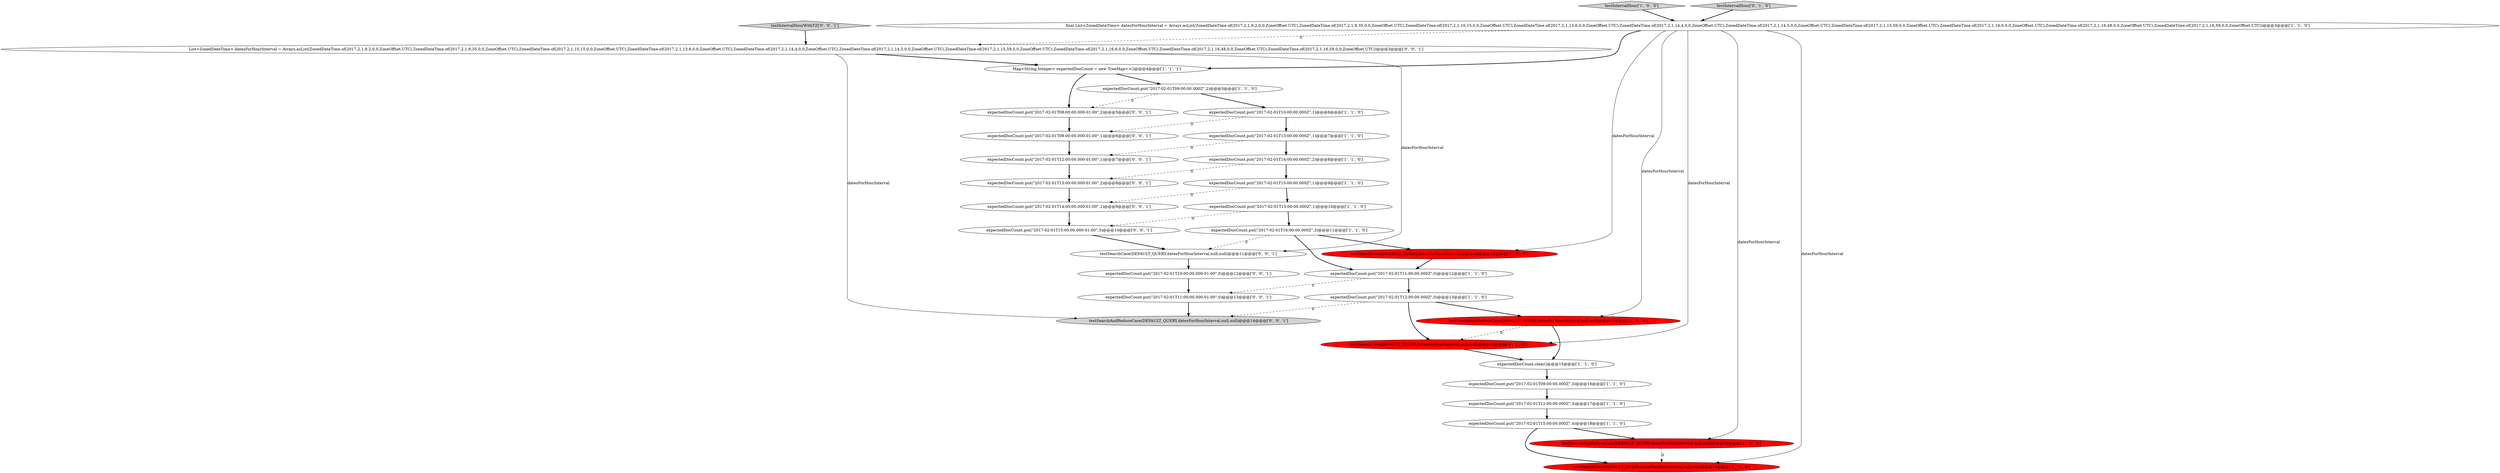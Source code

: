 digraph {
33 [style = filled, label = "testSearchAndReduceCase(DEFAULT_QUERY,datesForHourInterval,null,null)@@@14@@@['0', '0', '1']", fillcolor = lightgray, shape = ellipse image = "AAA0AAABBB3BBB"];
26 [style = filled, label = "expectedDocCount.put(\"2017-02-01T14:00:00.000-01:00\",1)@@@9@@@['0', '0', '1']", fillcolor = white, shape = ellipse image = "AAA0AAABBB3BBB"];
3 [style = filled, label = "testIntervalHour['1', '0', '0']", fillcolor = lightgray, shape = diamond image = "AAA0AAABBB1BBB"];
4 [style = filled, label = "expectedDocCount.put(\"2017-02-01T09:00:00.000Z\",2)@@@5@@@['1', '1', '0']", fillcolor = white, shape = ellipse image = "AAA0AAABBB1BBB"];
16 [style = filled, label = "expectedDocCount.put(\"2017-02-01T12:00:00.000Z\",3)@@@17@@@['1', '1', '0']", fillcolor = white, shape = ellipse image = "AAA0AAABBB1BBB"];
7 [style = filled, label = "expectedDocCount.put(\"2017-02-01T13:00:00.000Z\",1)@@@7@@@['1', '1', '0']", fillcolor = white, shape = ellipse image = "AAA0AAABBB1BBB"];
29 [style = filled, label = "testSearchCase(DEFAULT_QUERY,datesForHourInterval,null,null)@@@11@@@['0', '0', '1']", fillcolor = white, shape = ellipse image = "AAA0AAABBB3BBB"];
32 [style = filled, label = "expectedDocCount.put(\"2017-02-01T09:00:00.000-01:00\",1)@@@6@@@['0', '0', '1']", fillcolor = white, shape = ellipse image = "AAA0AAABBB3BBB"];
10 [style = filled, label = "expectedDocCount.clear()@@@15@@@['1', '1', '0']", fillcolor = white, shape = ellipse image = "AAA0AAABBB1BBB"];
0 [style = filled, label = "expectedDocCount.put(\"2017-02-01T10:00:00.000Z\",1)@@@6@@@['1', '1', '0']", fillcolor = white, shape = ellipse image = "AAA0AAABBB1BBB"];
13 [style = filled, label = "final List<ZonedDateTime> datesForHourInterval = Arrays.asList(ZonedDateTime.of(2017,2,1,9,2,0,0,ZoneOffset.UTC),ZonedDateTime.of(2017,2,1,9,35,0,0,ZoneOffset.UTC),ZonedDateTime.of(2017,2,1,10,15,0,0,ZoneOffset.UTC),ZonedDateTime.of(2017,2,1,13,6,0,0,ZoneOffset.UTC),ZonedDateTime.of(2017,2,1,14,4,0,0,ZoneOffset.UTC),ZonedDateTime.of(2017,2,1,14,5,0,0,ZoneOffset.UTC),ZonedDateTime.of(2017,2,1,15,59,0,0,ZoneOffset.UTC),ZonedDateTime.of(2017,2,1,16,6,0,0,ZoneOffset.UTC),ZonedDateTime.of(2017,2,1,16,48,0,0,ZoneOffset.UTC),ZonedDateTime.of(2017,2,1,16,59,0,0,ZoneOffset.UTC))@@@3@@@['1', '1', '0']", fillcolor = white, shape = ellipse image = "AAA0AAABBB1BBB"];
20 [style = filled, label = "testSearchCase(DEFAULT_QUERY,datesForHourInterval,null,null)@@@14@@@['0', '1', '0']", fillcolor = red, shape = ellipse image = "AAA1AAABBB2BBB"];
30 [style = filled, label = "testIntervalHourWithTZ['0', '0', '1']", fillcolor = lightgray, shape = diamond image = "AAA0AAABBB3BBB"];
6 [style = filled, label = "expectedDocCount.put(\"2017-02-01T09:00:00.000Z\",3)@@@16@@@['1', '1', '0']", fillcolor = white, shape = ellipse image = "AAA0AAABBB1BBB"];
2 [style = filled, label = "expectedDocCount.put(\"2017-02-01T12:00:00.000Z\",0)@@@13@@@['1', '1', '0']", fillcolor = white, shape = ellipse image = "AAA0AAABBB1BBB"];
9 [style = filled, label = "testSearchAndReduceCase(DEFAULT_QUERY,datesForHourInterval,null,null)@@@15@@@['1', '0', '0']", fillcolor = red, shape = ellipse image = "AAA1AAABBB1BBB"];
25 [style = filled, label = "expectedDocCount.put(\"2017-02-01T11:00:00.000-01:00\",0)@@@13@@@['0', '0', '1']", fillcolor = white, shape = ellipse image = "AAA0AAABBB3BBB"];
19 [style = filled, label = "testIntervalHour['0', '1', '0']", fillcolor = lightgray, shape = diamond image = "AAA0AAABBB2BBB"];
14 [style = filled, label = "Map<String,Integer> expectedDocCount = new TreeMap<>()@@@4@@@['1', '1', '1']", fillcolor = white, shape = ellipse image = "AAA0AAABBB1BBB"];
23 [style = filled, label = "expectedDocCount.put(\"2017-02-01T08:00:00.000-01:00\",2)@@@5@@@['0', '0', '1']", fillcolor = white, shape = ellipse image = "AAA0AAABBB3BBB"];
8 [style = filled, label = "expectedDocCount.put(\"2017-02-01T11:00:00.000Z\",0)@@@12@@@['1', '1', '0']", fillcolor = white, shape = ellipse image = "AAA0AAABBB1BBB"];
11 [style = filled, label = "expectedDocCount.put(\"2017-02-01T15:00:00.000Z\",1)@@@9@@@['1', '1', '0']", fillcolor = white, shape = ellipse image = "AAA0AAABBB1BBB"];
18 [style = filled, label = "testSearchCase(DEFAULT_QUERY,datesForHourInterval,null,null)@@@12@@@['1', '0', '0']", fillcolor = red, shape = ellipse image = "AAA1AAABBB1BBB"];
22 [style = filled, label = "expectedDocCount.put(\"2017-02-01T12:00:00.000-01:00\",1)@@@7@@@['0', '0', '1']", fillcolor = white, shape = ellipse image = "AAA0AAABBB3BBB"];
31 [style = filled, label = "List<ZonedDateTime> datesForHourInterval = Arrays.asList(ZonedDateTime.of(2017,2,1,9,2,0,0,ZoneOffset.UTC),ZonedDateTime.of(2017,2,1,9,35,0,0,ZoneOffset.UTC),ZonedDateTime.of(2017,2,1,10,15,0,0,ZoneOffset.UTC),ZonedDateTime.of(2017,2,1,13,6,0,0,ZoneOffset.UTC),ZonedDateTime.of(2017,2,1,14,4,0,0,ZoneOffset.UTC),ZonedDateTime.of(2017,2,1,14,5,0,0,ZoneOffset.UTC),ZonedDateTime.of(2017,2,1,15,59,0,0,ZoneOffset.UTC),ZonedDateTime.of(2017,2,1,16,6,0,0,ZoneOffset.UTC),ZonedDateTime.of(2017,2,1,16,48,0,0,ZoneOffset.UTC),ZonedDateTime.of(2017,2,1,16,59,0,0,ZoneOffset.UTC))@@@3@@@['0', '0', '1']", fillcolor = white, shape = ellipse image = "AAA0AAABBB3BBB"];
28 [style = filled, label = "expectedDocCount.put(\"2017-02-01T15:00:00.000-01:00\",3)@@@10@@@['0', '0', '1']", fillcolor = white, shape = ellipse image = "AAA0AAABBB3BBB"];
1 [style = filled, label = "expectedDocCount.put(\"2017-02-01T15:00:00.000Z\",4)@@@18@@@['1', '1', '0']", fillcolor = white, shape = ellipse image = "AAA0AAABBB1BBB"];
21 [style = filled, label = "testSearchCase(DEFAULT_QUERY,datesForHourInterval,null,null)@@@19@@@['0', '1', '0']", fillcolor = red, shape = ellipse image = "AAA1AAABBB2BBB"];
17 [style = filled, label = "expectedDocCount.put(\"2017-02-01T16:00:00.000Z\",3)@@@11@@@['1', '1', '0']", fillcolor = white, shape = ellipse image = "AAA0AAABBB1BBB"];
12 [style = filled, label = "testSearchAndReduceCase(DEFAULT_QUERY,datesForHourInterval,null,null)@@@20@@@['1', '0', '0']", fillcolor = red, shape = ellipse image = "AAA1AAABBB1BBB"];
27 [style = filled, label = "expectedDocCount.put(\"2017-02-01T13:00:00.000-01:00\",2)@@@8@@@['0', '0', '1']", fillcolor = white, shape = ellipse image = "AAA0AAABBB3BBB"];
15 [style = filled, label = "expectedDocCount.put(\"2017-02-01T14:00:00.000Z\",2)@@@8@@@['1', '1', '0']", fillcolor = white, shape = ellipse image = "AAA0AAABBB1BBB"];
5 [style = filled, label = "expectedDocCount.put(\"2017-02-01T15:00:00.000Z\",1)@@@10@@@['1', '1', '0']", fillcolor = white, shape = ellipse image = "AAA0AAABBB1BBB"];
24 [style = filled, label = "expectedDocCount.put(\"2017-02-01T10:00:00.000-01:00\",0)@@@12@@@['0', '0', '1']", fillcolor = white, shape = ellipse image = "AAA0AAABBB3BBB"];
31->14 [style = bold, label=""];
9->20 [style = dashed, label="0"];
17->8 [style = bold, label=""];
28->29 [style = bold, label=""];
13->9 [style = solid, label="datesForHourInterval"];
31->29 [style = solid, label="datesForHourInterval"];
32->22 [style = bold, label=""];
2->20 [style = bold, label=""];
13->31 [style = dashed, label="0"];
25->33 [style = bold, label=""];
13->20 [style = solid, label="datesForHourInterval"];
0->32 [style = dashed, label="0"];
11->26 [style = dashed, label="0"];
23->32 [style = bold, label=""];
2->9 [style = bold, label=""];
9->10 [style = bold, label=""];
17->29 [style = dashed, label="0"];
5->17 [style = bold, label=""];
10->6 [style = bold, label=""];
12->21 [style = dashed, label="0"];
13->18 [style = solid, label="datesForHourInterval"];
4->0 [style = bold, label=""];
0->7 [style = bold, label=""];
20->10 [style = bold, label=""];
11->5 [style = bold, label=""];
5->28 [style = dashed, label="0"];
15->11 [style = bold, label=""];
19->13 [style = bold, label=""];
8->2 [style = bold, label=""];
16->1 [style = bold, label=""];
14->23 [style = bold, label=""];
22->27 [style = bold, label=""];
6->16 [style = bold, label=""];
1->21 [style = bold, label=""];
24->25 [style = bold, label=""];
30->31 [style = bold, label=""];
13->12 [style = solid, label="datesForHourInterval"];
13->21 [style = solid, label="datesForHourInterval"];
1->12 [style = bold, label=""];
3->13 [style = bold, label=""];
7->15 [style = bold, label=""];
8->25 [style = dashed, label="0"];
2->33 [style = dashed, label="0"];
18->8 [style = bold, label=""];
15->27 [style = dashed, label="0"];
26->28 [style = bold, label=""];
31->33 [style = solid, label="datesForHourInterval"];
29->24 [style = bold, label=""];
4->23 [style = dashed, label="0"];
13->14 [style = bold, label=""];
7->22 [style = dashed, label="0"];
17->18 [style = bold, label=""];
14->4 [style = bold, label=""];
27->26 [style = bold, label=""];
}
